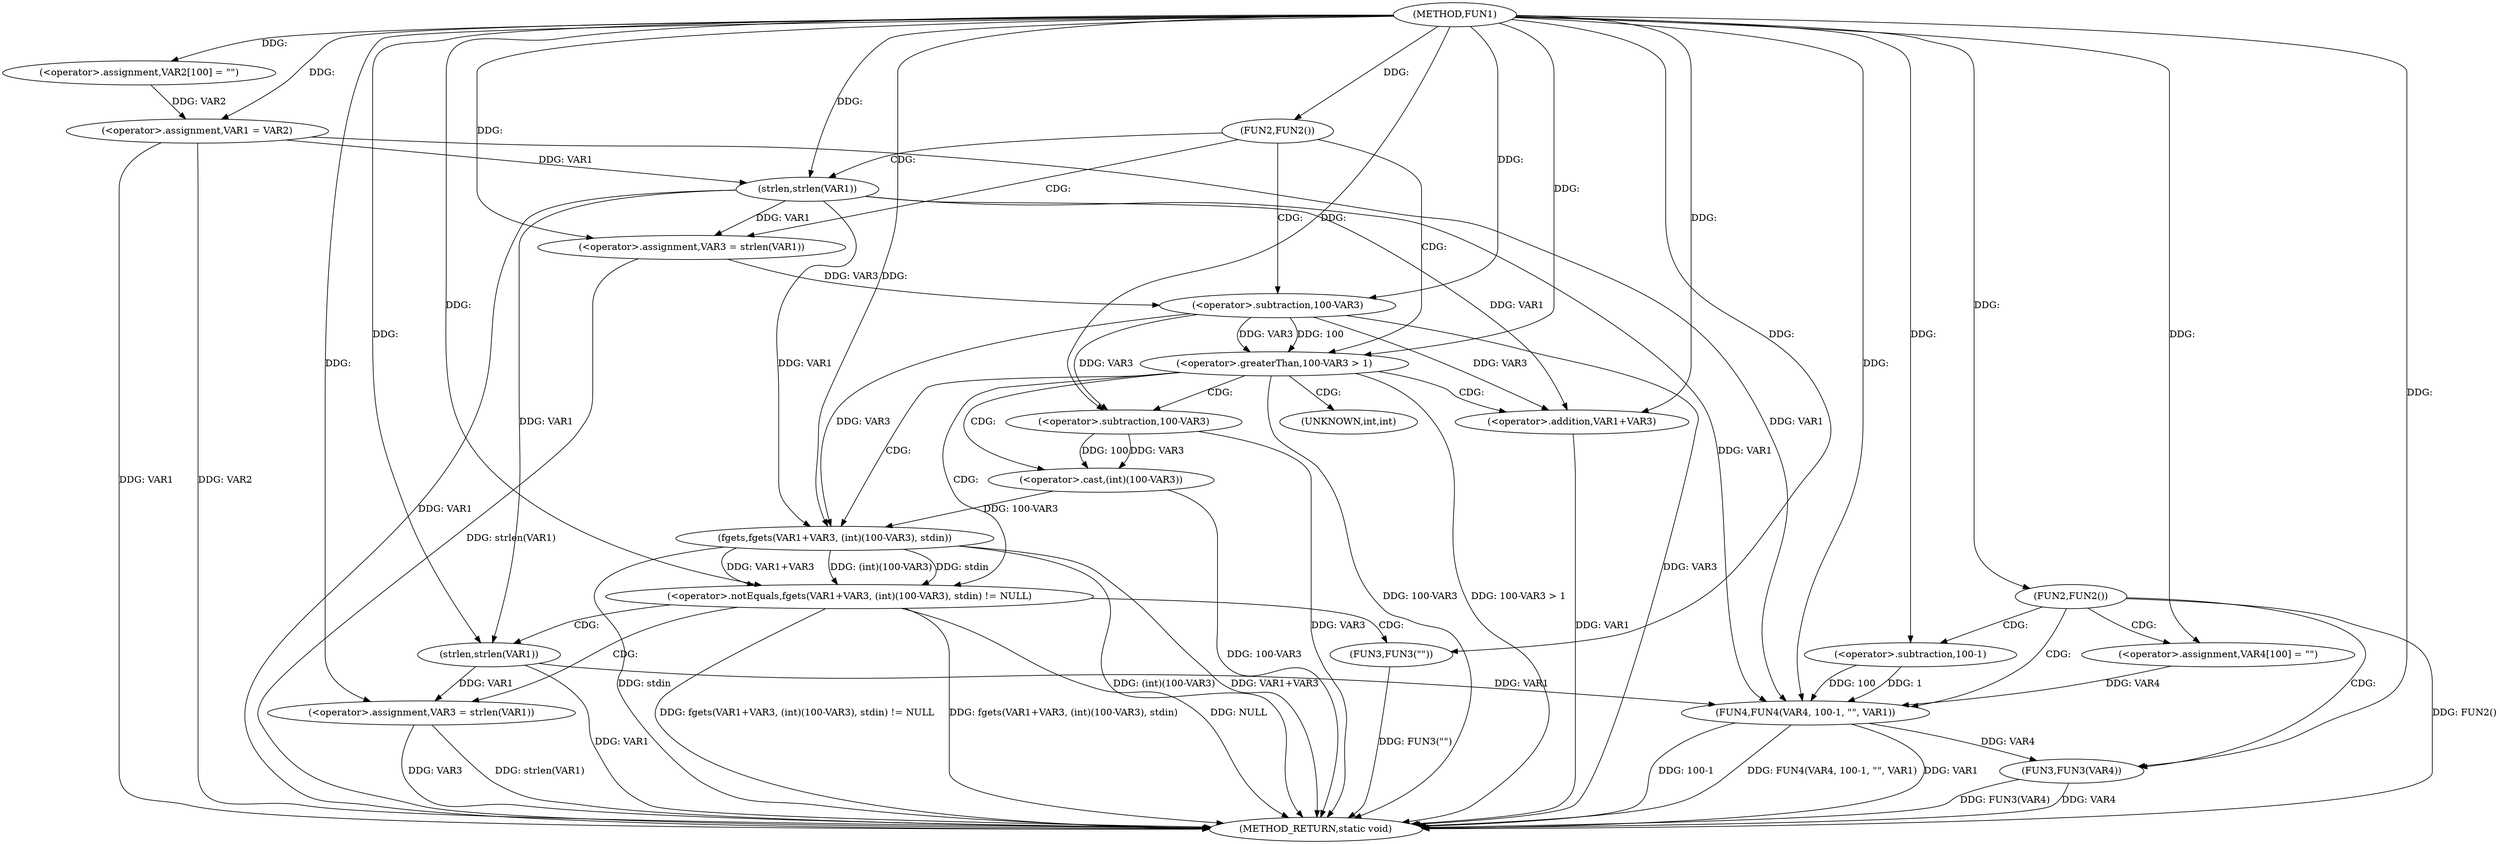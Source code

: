 digraph FUN1 {  
"1000100" [label = "(METHOD,FUN1)" ]
"1000166" [label = "(METHOD_RETURN,static void)" ]
"1000104" [label = "(<operator>.assignment,VAR2[100] = \"\")" ]
"1000107" [label = "(<operator>.assignment,VAR1 = VAR2)" ]
"1000111" [label = "(FUN2,FUN2())" ]
"1000115" [label = "(<operator>.assignment,VAR3 = strlen(VAR1))" ]
"1000117" [label = "(strlen,strlen(VAR1))" ]
"1000120" [label = "(<operator>.greaterThan,100-VAR3 > 1)" ]
"1000121" [label = "(<operator>.subtraction,100-VAR3)" ]
"1000127" [label = "(<operator>.notEquals,fgets(VAR1+VAR3, (int)(100-VAR3), stdin) != NULL)" ]
"1000128" [label = "(fgets,fgets(VAR1+VAR3, (int)(100-VAR3), stdin))" ]
"1000129" [label = "(<operator>.addition,VAR1+VAR3)" ]
"1000132" [label = "(<operator>.cast,(int)(100-VAR3))" ]
"1000134" [label = "(<operator>.subtraction,100-VAR3)" ]
"1000140" [label = "(<operator>.assignment,VAR3 = strlen(VAR1))" ]
"1000142" [label = "(strlen,strlen(VAR1))" ]
"1000147" [label = "(FUN3,FUN3(\"\"))" ]
"1000150" [label = "(FUN2,FUN2())" ]
"1000154" [label = "(<operator>.assignment,VAR4[100] = \"\")" ]
"1000157" [label = "(FUN4,FUN4(VAR4, 100-1, \"\", VAR1))" ]
"1000159" [label = "(<operator>.subtraction,100-1)" ]
"1000164" [label = "(FUN3,FUN3(VAR4))" ]
"1000133" [label = "(UNKNOWN,int,int)" ]
  "1000140" -> "1000166"  [ label = "DDG: strlen(VAR1)"] 
  "1000107" -> "1000166"  [ label = "DDG: VAR1"] 
  "1000157" -> "1000166"  [ label = "DDG: FUN4(VAR4, 100-1, \"\", VAR1)"] 
  "1000127" -> "1000166"  [ label = "DDG: fgets(VAR1+VAR3, (int)(100-VAR3), stdin) != NULL"] 
  "1000117" -> "1000166"  [ label = "DDG: VAR1"] 
  "1000120" -> "1000166"  [ label = "DDG: 100-VAR3 > 1"] 
  "1000150" -> "1000166"  [ label = "DDG: FUN2()"] 
  "1000157" -> "1000166"  [ label = "DDG: VAR1"] 
  "1000147" -> "1000166"  [ label = "DDG: FUN3(\"\")"] 
  "1000164" -> "1000166"  [ label = "DDG: VAR4"] 
  "1000157" -> "1000166"  [ label = "DDG: 100-1"] 
  "1000115" -> "1000166"  [ label = "DDG: strlen(VAR1)"] 
  "1000129" -> "1000166"  [ label = "DDG: VAR1"] 
  "1000164" -> "1000166"  [ label = "DDG: FUN3(VAR4)"] 
  "1000121" -> "1000166"  [ label = "DDG: VAR3"] 
  "1000128" -> "1000166"  [ label = "DDG: (int)(100-VAR3)"] 
  "1000140" -> "1000166"  [ label = "DDG: VAR3"] 
  "1000128" -> "1000166"  [ label = "DDG: VAR1+VAR3"] 
  "1000132" -> "1000166"  [ label = "DDG: 100-VAR3"] 
  "1000120" -> "1000166"  [ label = "DDG: 100-VAR3"] 
  "1000142" -> "1000166"  [ label = "DDG: VAR1"] 
  "1000134" -> "1000166"  [ label = "DDG: VAR3"] 
  "1000127" -> "1000166"  [ label = "DDG: fgets(VAR1+VAR3, (int)(100-VAR3), stdin)"] 
  "1000127" -> "1000166"  [ label = "DDG: NULL"] 
  "1000128" -> "1000166"  [ label = "DDG: stdin"] 
  "1000107" -> "1000166"  [ label = "DDG: VAR2"] 
  "1000100" -> "1000104"  [ label = "DDG: "] 
  "1000104" -> "1000107"  [ label = "DDG: VAR2"] 
  "1000100" -> "1000107"  [ label = "DDG: "] 
  "1000100" -> "1000111"  [ label = "DDG: "] 
  "1000117" -> "1000115"  [ label = "DDG: VAR1"] 
  "1000100" -> "1000115"  [ label = "DDG: "] 
  "1000107" -> "1000117"  [ label = "DDG: VAR1"] 
  "1000100" -> "1000117"  [ label = "DDG: "] 
  "1000121" -> "1000120"  [ label = "DDG: 100"] 
  "1000121" -> "1000120"  [ label = "DDG: VAR3"] 
  "1000100" -> "1000121"  [ label = "DDG: "] 
  "1000115" -> "1000121"  [ label = "DDG: VAR3"] 
  "1000100" -> "1000120"  [ label = "DDG: "] 
  "1000128" -> "1000127"  [ label = "DDG: VAR1+VAR3"] 
  "1000128" -> "1000127"  [ label = "DDG: (int)(100-VAR3)"] 
  "1000128" -> "1000127"  [ label = "DDG: stdin"] 
  "1000117" -> "1000128"  [ label = "DDG: VAR1"] 
  "1000100" -> "1000128"  [ label = "DDG: "] 
  "1000121" -> "1000128"  [ label = "DDG: VAR3"] 
  "1000117" -> "1000129"  [ label = "DDG: VAR1"] 
  "1000100" -> "1000129"  [ label = "DDG: "] 
  "1000121" -> "1000129"  [ label = "DDG: VAR3"] 
  "1000132" -> "1000128"  [ label = "DDG: 100-VAR3"] 
  "1000134" -> "1000132"  [ label = "DDG: 100"] 
  "1000134" -> "1000132"  [ label = "DDG: VAR3"] 
  "1000100" -> "1000134"  [ label = "DDG: "] 
  "1000121" -> "1000134"  [ label = "DDG: VAR3"] 
  "1000100" -> "1000127"  [ label = "DDG: "] 
  "1000142" -> "1000140"  [ label = "DDG: VAR1"] 
  "1000100" -> "1000140"  [ label = "DDG: "] 
  "1000100" -> "1000142"  [ label = "DDG: "] 
  "1000117" -> "1000142"  [ label = "DDG: VAR1"] 
  "1000100" -> "1000147"  [ label = "DDG: "] 
  "1000100" -> "1000150"  [ label = "DDG: "] 
  "1000100" -> "1000154"  [ label = "DDG: "] 
  "1000154" -> "1000157"  [ label = "DDG: VAR4"] 
  "1000100" -> "1000157"  [ label = "DDG: "] 
  "1000159" -> "1000157"  [ label = "DDG: 100"] 
  "1000159" -> "1000157"  [ label = "DDG: 1"] 
  "1000100" -> "1000159"  [ label = "DDG: "] 
  "1000107" -> "1000157"  [ label = "DDG: VAR1"] 
  "1000117" -> "1000157"  [ label = "DDG: VAR1"] 
  "1000142" -> "1000157"  [ label = "DDG: VAR1"] 
  "1000157" -> "1000164"  [ label = "DDG: VAR4"] 
  "1000100" -> "1000164"  [ label = "DDG: "] 
  "1000111" -> "1000121"  [ label = "CDG: "] 
  "1000111" -> "1000120"  [ label = "CDG: "] 
  "1000111" -> "1000117"  [ label = "CDG: "] 
  "1000111" -> "1000115"  [ label = "CDG: "] 
  "1000120" -> "1000127"  [ label = "CDG: "] 
  "1000120" -> "1000132"  [ label = "CDG: "] 
  "1000120" -> "1000128"  [ label = "CDG: "] 
  "1000120" -> "1000129"  [ label = "CDG: "] 
  "1000120" -> "1000133"  [ label = "CDG: "] 
  "1000120" -> "1000134"  [ label = "CDG: "] 
  "1000127" -> "1000142"  [ label = "CDG: "] 
  "1000127" -> "1000147"  [ label = "CDG: "] 
  "1000127" -> "1000140"  [ label = "CDG: "] 
  "1000150" -> "1000164"  [ label = "CDG: "] 
  "1000150" -> "1000159"  [ label = "CDG: "] 
  "1000150" -> "1000154"  [ label = "CDG: "] 
  "1000150" -> "1000157"  [ label = "CDG: "] 
}

